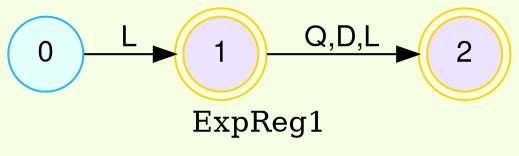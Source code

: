 digraph finite_state_machine {
	bgcolor = "#F6FFE3"
	node [fontname="Helvetica,Arial,sans-serif" ]
	edge [fontname="Helvetica,Arial,sans-serif"]
	rankdir=LR;
	node [shape = doublecircle, color = gold fillcolor="#EBE3FF" style =filled];1,2;
	node [shape = circle, color = "#2CB5FF" fillcolor="#E3FFFA" style =filled];

0->1[label = "L"];
1->2[label = "Q,D,L"];
label= ExpReg1}